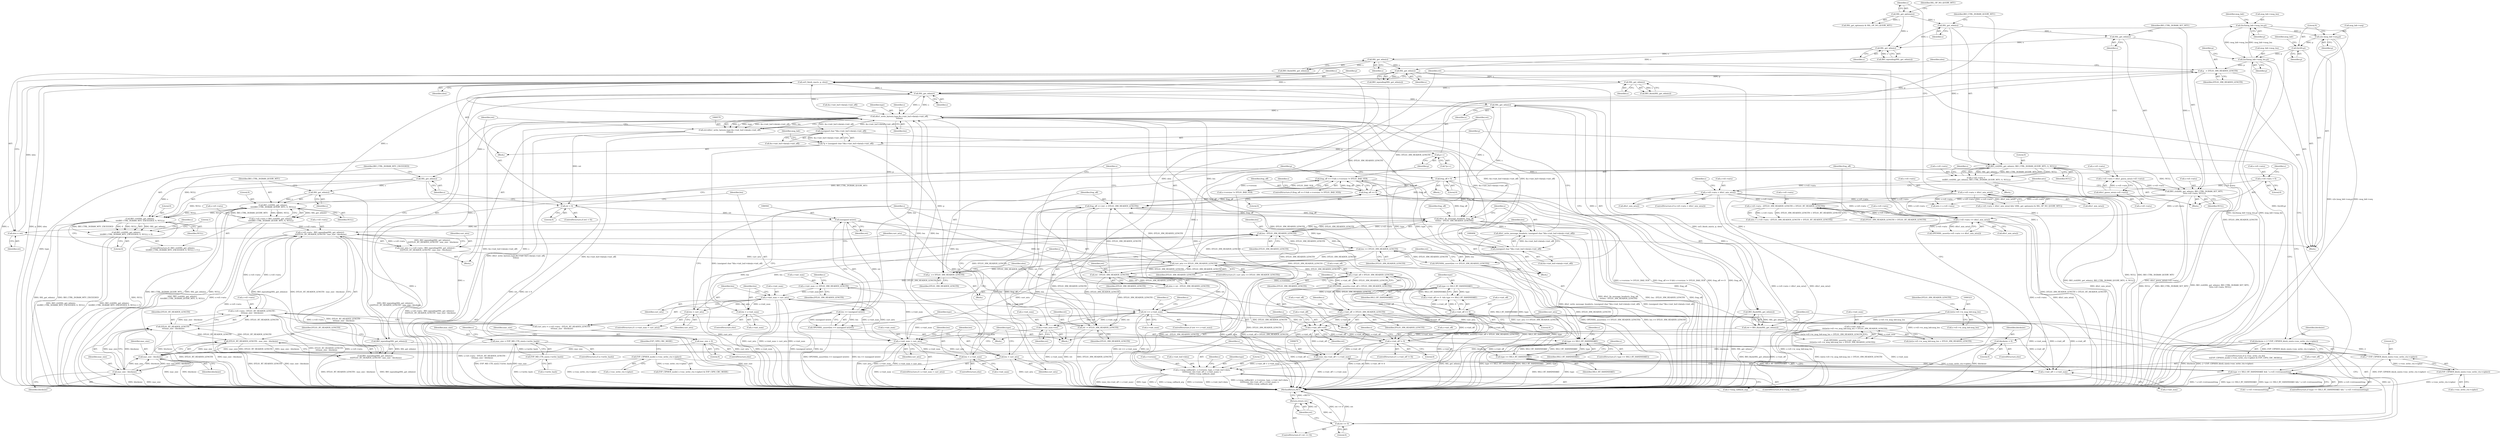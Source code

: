 digraph "0_openssl_34628967f1e65dc8f34e000f0f5518e21afbfc7b@pointer" {
"1000618" [label="(Call,l2n3(msg_hdr->msg_len,p))"];
"1000631" [label="(Call,l2n3(msg_hdr->msg_len,p))"];
"1000618" [label="(Call,l2n3(msg_hdr->msg_len,p))"];
"1000613" [label="(Call,p++)"];
"1000576" [label="(Call,*p = (unsigned char *)&s->init_buf->data[s->init_off])"];
"1000578" [label="(Call,(unsigned char *)&s->init_buf->data[s->init_off])"];
"1000511" [label="(Call,dtls1_write_bytes(s,type,&s->init_buf->data[s->init_off],\n\t\t\tlen))"];
"1000391" [label="(Call,SSL_get_wbio(s))"];
"1000279" [label="(Call,SSL_get_wbio(s))"];
"1000269" [label="(Call,SSL_get_wbio(s))"];
"1000260" [label="(Call,SSL_get_wbio(s))"];
"1000245" [label="(Call,SSL_get_wbio(s))"];
"1000181" [label="(Call,SSL_get_wbio(s))"];
"1000170" [label="(Call,SSL_get_options(s))"];
"1000215" [label="(Call,SSL_get_wbio(s))"];
"1000652" [label="(Call,ssl3_finish_mac(s, p, xlen))"];
"1000636" [label="(Call,p  -= DTLS1_HM_HEADER_LENGTH)"];
"1000399" [label="(Call,curr_mtu <= DTLS1_HM_HEADER_LENGTH)"];
"1000381" [label="(Call,curr_mtu = s->d1->mtu - BIO_wpending(SSL_get_wbio(s)) - \n\t\t\tDTLS1_RT_HEADER_LENGTH - mac_size - blocksize)"];
"1000383" [label="(Call,s->d1->mtu - BIO_wpending(SSL_get_wbio(s)) - \n\t\t\tDTLS1_RT_HEADER_LENGTH - mac_size - blocksize)"];
"1000539" [label="(Call,s->d1->mtu = BIO_ctrl(SSL_get_wbio(s),\n\t\t\t\t\tBIO_CTRL_DGRAM_QUERY_MTU, 0, NULL))"];
"1000545" [label="(Call,BIO_ctrl(SSL_get_wbio(s),\n\t\t\t\t\tBIO_CTRL_DGRAM_QUERY_MTU, 0, NULL))"];
"1000546" [label="(Call,SSL_get_wbio(s))"];
"1000533" [label="(Call,SSL_get_wbio(s))"];
"1000180" [label="(Call,BIO_ctrl(SSL_get_wbio(s), BIO_CTRL_DGRAM_QUERY_MTU, 0, NULL))"];
"1000532" [label="(Call,BIO_ctrl(SSL_get_wbio(s),\n\t\t\t\tBIO_CTRL_DGRAM_MTU_EXCEEDED, 0, NULL))"];
"1000214" [label="(Call,BIO_ctrl(SSL_get_wbio(s), BIO_CTRL_DGRAM_SET_MTU, \n\t\t\t\ts->d1->mtu, NULL))"];
"1000202" [label="(Call,s->d1->mtu = dtls1_guess_mtu(s->d1->mtu))"];
"1000208" [label="(Call,dtls1_guess_mtu(s->d1->mtu))"];
"1000195" [label="(Call,s->d1->mtu = 0)"];
"1000299" [label="(Call,s->d1->mtu >= dtls1_min_mtu())"];
"1000289" [label="(Call,s->d1->mtu - (DTLS1_HM_HEADER_LENGTH + DTLS1_RT_HEADER_LENGTH))"];
"1000187" [label="(Call,s->d1->mtu < dtls1_min_mtu())"];
"1000174" [label="(Call,s->d1->mtu = \n\t\t\tBIO_ctrl(SSL_get_wbio(s), BIO_CTRL_DGRAM_QUERY_MTU, 0, NULL))"];
"1000161" [label="(Call,s->d1->mtu < dtls1_min_mtu())"];
"1000416" [label="(Call,s->d1->mtu - DTLS1_RT_HEADER_LENGTH -\n\t\t\t\tmac_size - blocksize)"];
"1000422" [label="(Call,DTLS1_RT_HEADER_LENGTH -\n\t\t\t\tmac_size - blocksize)"];
"1000393" [label="(Call,DTLS1_RT_HEADER_LENGTH - mac_size - blocksize)"];
"1000395" [label="(Call,mac_size - blocksize)"];
"1000343" [label="(Call,mac_size = 0)"];
"1000424" [label="(Call,mac_size - blocksize)"];
"1000336" [label="(Call,mac_size = EVP_MD_CTX_size(s->write_hash))"];
"1000338" [label="(Call,EVP_MD_CTX_size(s->write_hash))"];
"1000359" [label="(Call,blocksize = 2 * EVP_CIPHER_block_size(s->enc_write_ctx->cipher))"];
"1000361" [label="(Call,2 * EVP_CIPHER_block_size(s->enc_write_ctx->cipher))"];
"1000363" [label="(Call,EVP_CIPHER_block_size(s->enc_write_ctx->cipher))"];
"1000352" [label="(Call,EVP_CIPHER_mode( s->enc_write_ctx->cipher))"];
"1000370" [label="(Call,blocksize = 0)"];
"1000389" [label="(Call,BIO_wpending(SSL_get_wbio(s)) - \n\t\t\tDTLS1_RT_HEADER_LENGTH - mac_size - blocksize)"];
"1000390" [label="(Call,BIO_wpending(SSL_get_wbio(s)))"];
"1000506" [label="(Call,len >= DTLS1_HM_HEADER_LENGTH)"];
"1000488" [label="(Call,len - DTLS1_HM_HEADER_LENGTH)"];
"1000476" [label="(Call,len = curr_mtu)"];
"1000471" [label="(Call,s->init_num > curr_mtu)"];
"1000465" [label="(Call,s->init_num += DTLS1_HM_HEADER_LENGTH)"];
"1000455" [label="(Call,s->init_off > DTLS1_HM_HEADER_LENGTH)"];
"1000448" [label="(Call,s->init_off != 0)"];
"1000308" [label="(Call,s->init_off == 0)"];
"1000460" [label="(Call,s->init_off -= DTLS1_HM_HEADER_LENGTH)"];
"1000703" [label="(Call,s->init_off+=ret)"];
"1000657" [label="(Call,ret == s->init_num)"];
"1000649" [label="(Call,ret - DTLS1_HM_HEADER_LENGTH)"];
"1000560" [label="(Call,(unsigned int)ret)"];
"1000526" [label="(Call,ret < 0)"];
"1000509" [label="(Call,ret=dtls1_write_bytes(s,type,&s->init_buf->data[s->init_off],\n\t\t\tlen))"];
"1000428" [label="(Call,s->init_num > curr_mtu)"];
"1000708" [label="(Call,s->init_num-=ret)"];
"1000317" [label="(Call,s->init_num == \n\t\t\t(int)s->d1->w_msg_hdr.msg_len + DTLS1_HM_HEADER_LENGTH)"];
"1000322" [label="(Call,(int)s->d1->w_msg_hdr.msg_len)"];
"1000414" [label="(Call,curr_mtu = s->d1->mtu - DTLS1_RT_HEADER_LENGTH -\n\t\t\t\tmac_size - blocksize)"];
"1000480" [label="(Call,len = s->init_num)"];
"1000433" [label="(Call,len = curr_mtu)"];
"1000437" [label="(Call,len = s->init_num)"];
"1000644" [label="(Call,p  += DTLS1_HM_HEADER_LENGTH)"];
"1000639" [label="(Call,xlen = ret)"];
"1000647" [label="(Call,xlen = ret - DTLS1_HM_HEADER_LENGTH)"];
"1000406" [label="(Call,SSL_get_wbio(s))"];
"1000491" [label="(Call,dtls1_write_message_header(s, (unsigned char *)&s->init_buf->data[s->init_off]))"];
"1000485" [label="(Call,dtls1_fix_message_header(s, frag_off, \n\t\t\t\tlen - DTLS1_HM_HEADER_LENGTH))"];
"1000713" [label="(Call,frag_off += (ret -= DTLS1_HM_HEADER_LENGTH))"];
"1000602" [label="(Call,frag_off == 0)"];
"1000373" [label="(Call,frag_off = 0)"];
"1000715" [label="(Call,ret -= DTLS1_HM_HEADER_LENGTH)"];
"1000493" [label="(Call,(unsigned char *)&s->init_buf->data[s->init_off])"];
"1000443" [label="(Call,type == SSL3_RT_HANDSHAKE)"];
"1000565" [label="(Call,type == SSL3_RT_HANDSHAKE)"];
"1000313" [label="(Call,type == SSL3_RT_HANDSHAKE)"];
"1000628" [label="(Call,l2n3(0,p))"];
"1000623" [label="(Call,s2n (msg_hdr->seq,p))"];
"1000564" [label="(Call,type == SSL3_RT_HANDSHAKE && ! s->d1->retransmitting)"];
"1000667" [label="(Call,s->msg_callback(1, s->version, type, s->init_buf->data, \n\t\t\t\t\t\t(size_t)(s->init_off + s->init_num), s, \n\t\t\t\t\t\ts->msg_callback_arg))"];
"1000558" [label="(Call,len == (unsigned int)ret)"];
"1000557" [label="(Call,OPENSSL_assert(len == (unsigned int)ret))"];
"1000678" [label="(Call,(size_t)(s->init_off + s->init_num))"];
"1000680" [label="(Call,s->init_off + s->init_num)"];
"1000454" [label="(Call,OPENSSL_assert(s->init_off > DTLS1_HM_HEADER_LENGTH))"];
"1000601" [label="(Call,frag_off == 0 && s->version != DTLS1_BAD_VER)"];
"1000531" [label="(Call,BIO_ctrl(SSL_get_wbio(s),\n\t\t\t\tBIO_CTRL_DGRAM_MTU_EXCEEDED, 0, NULL) > 0)"];
"1000505" [label="(Call,OPENSSL_assert(len >= DTLS1_HM_HEADER_LENGTH))"];
"1000405" [label="(Call,BIO_flush(SSL_get_wbio(s)))"];
"1000403" [label="(Call,ret = BIO_flush(SSL_get_wbio(s)))"];
"1000409" [label="(Call,ret <= 0)"];
"1000412" [label="(Return,return ret;)"];
"1000533" [label="(Call,SSL_get_wbio(s))"];
"1000183" [label="(Identifier,BIO_CTRL_DGRAM_QUERY_MTU)"];
"1000172" [label="(Identifier,SSL_OP_NO_QUERY_MTU)"];
"1000174" [label="(Call,s->d1->mtu = \n\t\t\tBIO_ctrl(SSL_get_wbio(s), BIO_CTRL_DGRAM_QUERY_MTU, 0, NULL))"];
"1000414" [label="(Call,curr_mtu = s->d1->mtu - DTLS1_RT_HEADER_LENGTH -\n\t\t\t\tmac_size - blocksize)"];
"1000317" [label="(Call,s->init_num == \n\t\t\t(int)s->d1->w_msg_hdr.msg_len + DTLS1_HM_HEADER_LENGTH)"];
"1000629" [label="(Literal,0)"];
"1000187" [label="(Call,s->d1->mtu < dtls1_min_mtu())"];
"1000693" [label="(Identifier,s)"];
"1000645" [label="(Identifier,p)"];
"1000309" [label="(Call,s->init_off)"];
"1000339" [label="(Call,s->write_hash)"];
"1000194" [label="(Block,)"];
"1000175" [label="(Call,s->d1->mtu)"];
"1000546" [label="(Call,SSL_get_wbio(s))"];
"1000369" [label="(ControlStructure,else)"];
"1000568" [label="(Call,! s->d1->retransmitting)"];
"1000681" [label="(Call,s->init_off)"];
"1000649" [label="(Call,ret - DTLS1_HM_HEADER_LENGTH)"];
"1000705" [label="(Identifier,s)"];
"1000322" [label="(Call,(int)s->d1->w_msg_hdr.msg_len)"];
"1000246" [label="(Identifier,s)"];
"1000307" [label="(Call,s->init_off == 0  && type == SSL3_RT_HANDSHAKE)"];
"1000539" [label="(Call,s->d1->mtu = BIO_ctrl(SSL_get_wbio(s),\n\t\t\t\t\tBIO_CTRL_DGRAM_QUERY_MTU, 0, NULL))"];
"1000290" [label="(Call,s->d1->mtu)"];
"1000269" [label="(Call,SSL_get_wbio(s))"];
"1000346" [label="(ControlStructure,if (s->enc_write_ctx && \n\t\t(EVP_CIPHER_mode( s->enc_write_ctx->cipher) & EVP_CIPH_CBC_MODE)))"];
"1000560" [label="(Call,(unsigned int)ret)"];
"1000641" [label="(Identifier,ret)"];
"1000361" [label="(Call,2 * EVP_CIPHER_block_size(s->enc_write_ctx->cipher))"];
"1000381" [label="(Call,curr_mtu = s->d1->mtu - BIO_wpending(SSL_get_wbio(s)) - \n\t\t\tDTLS1_RT_HEADER_LENGTH - mac_size - blocksize)"];
"1000506" [label="(Call,len >= DTLS1_HM_HEADER_LENGTH)"];
"1000404" [label="(Identifier,ret)"];
"1000495" [label="(Call,&s->init_buf->data[s->init_off])"];
"1000448" [label="(Call,s->init_off != 0)"];
"1000433" [label="(Call,len = curr_mtu)"];
"1000488" [label="(Call,len - DTLS1_HM_HEADER_LENGTH)"];
"1000406" [label="(Call,SSL_get_wbio(s))"];
"1000563" [label="(ControlStructure,if (type == SSL3_RT_HANDSHAKE && ! s->d1->retransmitting))"];
"1000436" [label="(ControlStructure,else)"];
"1000603" [label="(Identifier,frag_off)"];
"1000216" [label="(Identifier,s)"];
"1000549" [label="(Literal,0)"];
"1000353" [label="(Call,s->enc_write_ctx->cipher)"];
"1000709" [label="(Call,s->init_num)"];
"1000415" [label="(Identifier,curr_mtu)"];
"1000287" [label="(Call,mtu = s->d1->mtu - (DTLS1_HM_HEADER_LENGTH + DTLS1_RT_HEADER_LENGTH))"];
"1000259" [label="(Call,BIO_flush(SSL_get_wbio(s)))"];
"1000651" [label="(Identifier,DTLS1_HM_HEADER_LENGTH)"];
"1000413" [label="(Identifier,ret)"];
"1000208" [label="(Call,dtls1_guess_mtu(s->d1->mtu))"];
"1000202" [label="(Call,s->d1->mtu = dtls1_guess_mtu(s->d1->mtu))"];
"1000489" [label="(Identifier,len)"];
"1000556" [label="(Block,)"];
"1000530" [label="(ControlStructure,if ( BIO_ctrl(SSL_get_wbio(s),\n\t\t\t\tBIO_CTRL_DGRAM_MTU_EXCEEDED, 0, NULL) > 0 ))"];
"1000652" [label="(Call,ssl3_finish_mac(s, p, xlen))"];
"1000444" [label="(Identifier,type)"];
"1000371" [label="(Identifier,blocksize)"];
"1000462" [label="(Identifier,s)"];
"1000443" [label="(Call,type == SSL3_RT_HANDSHAKE)"];
"1000224" [label="(Call,mtu = s->d1->mtu)"];
"1000161" [label="(Call,s->d1->mtu < dtls1_min_mtu())"];
"1000186" [label="(ControlStructure,if (s->d1->mtu < dtls1_min_mtu()))"];
"1000217" [label="(Identifier,BIO_CTRL_DGRAM_SET_MTU)"];
"1000352" [label="(Call,EVP_CIPHER_mode( s->enc_write_ctx->cipher))"];
"1000511" [label="(Call,dtls1_write_bytes(s,type,&s->init_buf->data[s->init_off],\n\t\t\tlen))"];
"1000714" [label="(Identifier,frag_off)"];
"1000359" [label="(Call,blocksize = 2 * EVP_CIPHER_block_size(s->enc_write_ctx->cipher))"];
"1000343" [label="(Call,mac_size = 0)"];
"1000653" [label="(Identifier,s)"];
"1000576" [label="(Call,*p = (unsigned char *)&s->init_buf->data[s->init_off])"];
"1000196" [label="(Call,s->d1->mtu)"];
"1000655" [label="(Identifier,xlen)"];
"1000625" [label="(Identifier,msg_hdr)"];
"1000391" [label="(Call,SSL_get_wbio(s))"];
"1000467" [label="(Identifier,s)"];
"1000566" [label="(Identifier,type)"];
"1000336" [label="(Call,mac_size = EVP_MD_CTX_size(s->write_hash))"];
"1000430" [label="(Identifier,s)"];
"1000360" [label="(Identifier,blocksize)"];
"1000707" [label="(Identifier,ret)"];
"1000434" [label="(Identifier,len)"];
"1000602" [label="(Call,frag_off == 0)"];
"1000442" [label="(ControlStructure,if ( type == SSL3_RT_HANDSHAKE))"];
"1000313" [label="(Call,type == SSL3_RT_HANDSHAKE)"];
"1000392" [label="(Identifier,s)"];
"1000295" [label="(Call,DTLS1_HM_HEADER_LENGTH + DTLS1_RT_HEADER_LENGTH)"];
"1000424" [label="(Call,mac_size - blocksize)"];
"1000397" [label="(Identifier,blocksize)"];
"1000465" [label="(Call,s->init_num += DTLS1_HM_HEADER_LENGTH)"];
"1000456" [label="(Call,s->init_off)"];
"1000464" [label="(Identifier,DTLS1_HM_HEADER_LENGTH)"];
"1000710" [label="(Identifier,s)"];
"1000408" [label="(ControlStructure,if ( ret <= 0))"];
"1000280" [label="(Identifier,s)"];
"1000636" [label="(Call,p  -= DTLS1_HM_HEADER_LENGTH)"];
"1000416" [label="(Call,s->d1->mtu - DTLS1_RT_HEADER_LENGTH -\n\t\t\t\tmac_size - blocksize)"];
"1000512" [label="(Identifier,s)"];
"1000632" [label="(Call,msg_hdr->msg_len)"];
"1000400" [label="(Identifier,curr_mtu)"];
"1000384" [label="(Call,s->d1->mtu)"];
"1000190" [label="(Identifier,s)"];
"1000526" [label="(Call,ret < 0)"];
"1000571" [label="(Identifier,s)"];
"1000562" [label="(Identifier,ret)"];
"1000410" [label="(Identifier,ret)"];
"1000508" [label="(Identifier,DTLS1_HM_HEADER_LENGTH)"];
"1000477" [label="(Identifier,len)"];
"1000628" [label="(Call,l2n3(0,p))"];
"1000427" [label="(ControlStructure,if ( s->init_num > curr_mtu))"];
"1000614" [label="(Identifier,p)"];
"1000657" [label="(Call,ret == s->init_num)"];
"1000491" [label="(Call,dtls1_write_message_header(s, (unsigned char *)&s->init_buf->data[s->init_off]))"];
"1000472" [label="(Call,s->init_num)"];
"1000279" [label="(Call,SSL_get_wbio(s))"];
"1000678" [label="(Call,(size_t)(s->init_off + s->init_num))"];
"1000478" [label="(Identifier,curr_mtu)"];
"1000278" [label="(Call,BIO_flush(SSL_get_wbio(s)))"];
"1000171" [label="(Identifier,s)"];
"1000493" [label="(Call,(unsigned char *)&s->init_buf->data[s->init_off])"];
"1000380" [label="(Block,)"];
"1000536" [label="(Literal,0)"];
"1000162" [label="(Call,s->d1->mtu)"];
"1000363" [label="(Call,EVP_CIPHER_block_size(s->enc_write_ctx->cipher))"];
"1000485" [label="(Call,dtls1_fix_message_header(s, frag_off, \n\t\t\t\tlen - DTLS1_HM_HEADER_LENGTH))"];
"1000557" [label="(Call,OPENSSL_assert(len == (unsigned int)ret))"];
"1000446" [label="(Block,)"];
"1000547" [label="(Identifier,s)"];
"1000650" [label="(Identifier,ret)"];
"1000223" [label="(Identifier,NULL)"];
"1000375" [label="(Literal,0)"];
"1000646" [label="(Identifier,DTLS1_HM_HEADER_LENGTH)"];
"1000624" [label="(Call,msg_hdr->seq)"];
"1000390" [label="(Call,BIO_wpending(SSL_get_wbio(s)))"];
"1000396" [label="(Identifier,mac_size)"];
"1000351" [label="(Call,EVP_CIPHER_mode( s->enc_write_ctx->cipher) & EVP_CIPH_CBC_MODE)"];
"1000665" [label="(Identifier,s)"];
"1000393" [label="(Call,DTLS1_RT_HEADER_LENGTH - mac_size - blocksize)"];
"1000469" [label="(Identifier,DTLS1_HM_HEADER_LENGTH)"];
"1000455" [label="(Call,s->init_off > DTLS1_HM_HEADER_LENGTH)"];
"1000612" [label="(Call,*p++)"];
"1000460" [label="(Call,s->init_off -= DTLS1_HM_HEADER_LENGTH)"];
"1000613" [label="(Call,p++)"];
"1000545" [label="(Call,BIO_ctrl(SSL_get_wbio(s),\n\t\t\t\t\tBIO_CTRL_DGRAM_QUERY_MTU, 0, NULL))"];
"1000475" [label="(Identifier,curr_mtu)"];
"1000622" [label="(Identifier,p)"];
"1000470" [label="(ControlStructure,if ( s->init_num > curr_mtu))"];
"1000716" [label="(Identifier,ret)"];
"1000654" [label="(Identifier,p)"];
"1000344" [label="(Identifier,mac_size)"];
"1000487" [label="(Identifier,frag_off)"];
"1000374" [label="(Identifier,frag_off)"];
"1000457" [label="(Identifier,s)"];
"1000402" [label="(Block,)"];
"1000479" [label="(ControlStructure,else)"];
"1000559" [label="(Identifier,len)"];
"1000215" [label="(Call,SSL_get_wbio(s))"];
"1000623" [label="(Call,s2n (msg_hdr->seq,p))"];
"1000480" [label="(Call,len = s->init_num)"];
"1000445" [label="(Identifier,SSL3_RT_HANDSHAKE)"];
"1000672" [label="(Identifier,type)"];
"1000577" [label="(Identifier,p)"];
"1000315" [label="(Identifier,SSL3_RT_HANDSHAKE)"];
"1000218" [label="(Call,s->d1->mtu)"];
"1000394" [label="(Identifier,DTLS1_RT_HEADER_LENGTH)"];
"1000169" [label="(Call,SSL_get_options(s) & SSL_OP_NO_QUERY_MTU)"];
"1000185" [label="(Identifier,NULL)"];
"1000600" [label="(ControlStructure,if (frag_off == 0 && s->version != DTLS1_BAD_VER))"];
"1000466" [label="(Call,s->init_num)"];
"1000338" [label="(Call,EVP_MD_CTX_size(s->write_hash))"];
"1000658" [label="(Identifier,ret)"];
"1000708" [label="(Call,s->init_num-=ret)"];
"1000548" [label="(Identifier,BIO_CTRL_DGRAM_QUERY_MTU)"];
"1000435" [label="(Identifier,curr_mtu)"];
"1000604" [label="(Literal,0)"];
"1000630" [label="(Identifier,p)"];
"1000638" [label="(Identifier,DTLS1_HM_HEADER_LENGTH)"];
"1000610" [label="(Block,)"];
"1000289" [label="(Call,s->d1->mtu - (DTLS1_HM_HEADER_LENGTH + DTLS1_RT_HEADER_LENGTH))"];
"1000373" [label="(Call,frag_off = 0)"];
"1000425" [label="(Identifier,mac_size)"];
"1000426" [label="(Identifier,blocksize)"];
"1000668" [label="(Literal,1)"];
"1000205" [label="(Identifier,s)"];
"1000637" [label="(Identifier,p)"];
"1000193" [label="(Call,dtls1_min_mtu())"];
"1000639" [label="(Call,xlen = ret)"];
"1000574" [label="(Block,)"];
"1000640" [label="(Identifier,xlen)"];
"1000332" [label="(ControlStructure,if (s->write_hash))"];
"1000540" [label="(Call,s->d1->mtu)"];
"1000532" [label="(Call,BIO_ctrl(SSL_get_wbio(s),\n\t\t\t\tBIO_CTRL_DGRAM_MTU_EXCEEDED, 0, NULL))"];
"1000537" [label="(Identifier,NULL)"];
"1000452" [label="(Literal,0)"];
"1000449" [label="(Call,s->init_off)"];
"1000312" [label="(Literal,0)"];
"1000182" [label="(Identifier,s)"];
"1000507" [label="(Identifier,len)"];
"1000318" [label="(Call,s->init_num)"];
"1000669" [label="(Call,s->version)"];
"1000564" [label="(Call,type == SSL3_RT_HANDSHAKE && ! s->d1->retransmitting)"];
"1000619" [label="(Call,msg_hdr->msg_len)"];
"1000514" [label="(Call,&s->init_buf->data[s->init_off])"];
"1000195" [label="(Call,s->d1->mtu = 0)"];
"1000505" [label="(Call,OPENSSL_assert(len >= DTLS1_HM_HEADER_LENGTH))"];
"1000429" [label="(Call,s->init_num)"];
"1000720" [label="(MethodReturn,RET)"];
"1000378" [label="(Identifier,s)"];
"1000712" [label="(Identifier,ret)"];
"1000428" [label="(Call,s->init_num > curr_mtu)"];
"1000476" [label="(Call,len = curr_mtu)"];
"1000316" [label="(Call,OPENSSL_assert(s->init_num == \n\t\t\t(int)s->d1->w_msg_hdr.msg_len + DTLS1_HM_HEADER_LENGTH))"];
"1000482" [label="(Call,s->init_num)"];
"1000684" [label="(Call,s->init_num)"];
"1000405" [label="(Call,BIO_flush(SSL_get_wbio(s)))"];
"1000201" [label="(Literal,0)"];
"1000648" [label="(Identifier,xlen)"];
"1000580" [label="(Call,&s->init_buf->data[s->init_off])"];
"1000704" [label="(Call,s->init_off)"];
"1000659" [label="(Call,s->init_num)"];
"1000633" [label="(Identifier,msg_hdr)"];
"1000245" [label="(Call,SSL_get_wbio(s))"];
"1000403" [label="(Call,ret = BIO_flush(SSL_get_wbio(s)))"];
"1000607" [label="(Identifier,s)"];
"1000673" [label="(Call,s->init_buf->data)"];
"1000631" [label="(Call,l2n3(msg_hdr->msg_len,p))"];
"1000538" [label="(Literal,0)"];
"1000308" [label="(Call,s->init_off == 0)"];
"1000170" [label="(Call,SSL_get_options(s))"];
"1000299" [label="(Call,s->d1->mtu >= dtls1_min_mtu())"];
"1000667" [label="(Call,s->msg_callback(1, s->version, type, s->init_buf->data, \n\t\t\t\t\t\t(size_t)(s->init_off + s->init_num), s, \n\t\t\t\t\t\ts->msg_callback_arg))"];
"1000601" [label="(Call,frag_off == 0 && s->version != DTLS1_BAD_VER)"];
"1000331" [label="(Identifier,DTLS1_HM_HEADER_LENGTH)"];
"1000450" [label="(Identifier,s)"];
"1000644" [label="(Call,p  += DTLS1_HM_HEADER_LENGTH)"];
"1000627" [label="(Identifier,p)"];
"1000535" [label="(Identifier,BIO_CTRL_DGRAM_MTU_EXCEEDED)"];
"1000439" [label="(Call,s->init_num)"];
"1000270" [label="(Identifier,s)"];
"1000717" [label="(Identifier,DTLS1_HM_HEADER_LENGTH)"];
"1000688" [label="(Call,s->msg_callback_arg)"];
"1000481" [label="(Identifier,len)"];
"1000225" [label="(Identifier,mtu)"];
"1000112" [label="(Block,)"];
"1000492" [label="(Identifier,s)"];
"1000349" [label="(Identifier,s)"];
"1000592" [label="(Identifier,msg_hdr)"];
"1000298" [label="(Call,OPENSSL_assert(s->d1->mtu >= dtls1_min_mtu()))"];
"1000198" [label="(Identifier,s)"];
"1000209" [label="(Call,s->d1->mtu)"];
"1000525" [label="(ControlStructure,if (ret < 0))"];
"1000382" [label="(Identifier,curr_mtu)"];
"1000558" [label="(Call,len == (unsigned int)ret)"];
"1000605" [label="(Call,s->version != DTLS1_BAD_VER)"];
"1000713" [label="(Call,frag_off += (ret -= DTLS1_HM_HEADER_LENGTH))"];
"1000401" [label="(Identifier,DTLS1_HM_HEADER_LENGTH)"];
"1000554" [label="(Literal,1)"];
"1000324" [label="(Call,s->d1->w_msg_hdr.msg_len)"];
"1000422" [label="(Call,DTLS1_RT_HEADER_LENGTH -\n\t\t\t\tmac_size - blocksize)"];
"1000527" [label="(Identifier,ret)"];
"1000398" [label="(ControlStructure,if ( curr_mtu <= DTLS1_HM_HEADER_LENGTH))"];
"1000412" [label="(Return,return ret;)"];
"1000364" [label="(Call,s->enc_write_ctx->cipher)"];
"1000565" [label="(Call,type == SSL3_RT_HANDSHAKE)"];
"1000417" [label="(Call,s->d1->mtu)"];
"1000372" [label="(Literal,0)"];
"1000578" [label="(Call,(unsigned char *)&s->init_buf->data[s->init_off])"];
"1000437" [label="(Call,len = s->init_num)"];
"1000531" [label="(Call,BIO_ctrl(SSL_get_wbio(s),\n\t\t\t\tBIO_CTRL_DGRAM_MTU_EXCEEDED, 0, NULL) > 0)"];
"1000471" [label="(Call,s->init_num > curr_mtu)"];
"1000407" [label="(Identifier,s)"];
"1000663" [label="(ControlStructure,if (s->msg_callback))"];
"1000447" [label="(ControlStructure,if ( s->init_off != 0))"];
"1000383" [label="(Call,s->d1->mtu - BIO_wpending(SSL_get_wbio(s)) - \n\t\t\tDTLS1_RT_HEADER_LENGTH - mac_size - blocksize)"];
"1000370" [label="(Call,blocksize = 0)"];
"1000411" [label="(Literal,0)"];
"1000181" [label="(Call,SSL_get_wbio(s))"];
"1000680" [label="(Call,s->init_off + s->init_num)"];
"1000214" [label="(Call,BIO_ctrl(SSL_get_wbio(s), BIO_CTRL_DGRAM_SET_MTU, \n\t\t\t\ts->d1->mtu, NULL))"];
"1000261" [label="(Identifier,s)"];
"1000656" [label="(ControlStructure,if (ret == s->init_num))"];
"1000188" [label="(Call,s->d1->mtu)"];
"1000509" [label="(Call,ret=dtls1_write_bytes(s,type,&s->init_buf->data[s->init_off],\n\t\t\tlen))"];
"1000454" [label="(Call,OPENSSL_assert(s->init_off > DTLS1_HM_HEADER_LENGTH))"];
"1000314" [label="(Identifier,type)"];
"1000715" [label="(Call,ret -= DTLS1_HM_HEADER_LENGTH)"];
"1000513" [label="(Identifier,type)"];
"1000438" [label="(Identifier,len)"];
"1000567" [label="(Identifier,SSL3_RT_HANDSHAKE)"];
"1000542" [label="(Identifier,s)"];
"1000687" [label="(Identifier,s)"];
"1000635" [label="(Identifier,p)"];
"1000703" [label="(Call,s->init_off+=ret)"];
"1000432" [label="(Identifier,curr_mtu)"];
"1000459" [label="(Identifier,DTLS1_HM_HEADER_LENGTH)"];
"1000550" [label="(Identifier,NULL)"];
"1000362" [label="(Literal,2)"];
"1000399" [label="(Call,curr_mtu <= DTLS1_HM_HEADER_LENGTH)"];
"1000486" [label="(Identifier,s)"];
"1000337" [label="(Identifier,mac_size)"];
"1000453" [label="(Block,)"];
"1000647" [label="(Call,xlen = ret - DTLS1_HM_HEADER_LENGTH)"];
"1000244" [label="(Call,BIO_wpending(SSL_get_wbio(s)))"];
"1000524" [label="(Identifier,len)"];
"1000268" [label="(Call,BIO_wpending(SSL_get_wbio(s)))"];
"1000173" [label="(Block,)"];
"1000490" [label="(Identifier,DTLS1_HM_HEADER_LENGTH)"];
"1000358" [label="(Identifier,EVP_CIPH_CBC_MODE)"];
"1000643" [label="(Block,)"];
"1000409" [label="(Call,ret <= 0)"];
"1000260" [label="(Call,SSL_get_wbio(s))"];
"1000305" [label="(Call,dtls1_min_mtu())"];
"1000300" [label="(Call,s->d1->mtu)"];
"1000180" [label="(Call,BIO_ctrl(SSL_get_wbio(s), BIO_CTRL_DGRAM_QUERY_MTU, 0, NULL))"];
"1000345" [label="(Literal,0)"];
"1000534" [label="(Identifier,s)"];
"1000423" [label="(Identifier,DTLS1_RT_HEADER_LENGTH)"];
"1000321" [label="(Call,(int)s->d1->w_msg_hdr.msg_len + DTLS1_HM_HEADER_LENGTH)"];
"1000618" [label="(Call,l2n3(msg_hdr->msg_len,p))"];
"1000389" [label="(Call,BIO_wpending(SSL_get_wbio(s)) - \n\t\t\tDTLS1_RT_HEADER_LENGTH - mac_size - blocksize)"];
"1000473" [label="(Identifier,s)"];
"1000510" [label="(Identifier,ret)"];
"1000461" [label="(Call,s->init_off)"];
"1000203" [label="(Call,s->d1->mtu)"];
"1000528" [label="(Literal,0)"];
"1000160" [label="(Call,s->d1->mtu < dtls1_min_mtu() && !(SSL_get_options(s) & SSL_OP_NO_QUERY_MTU))"];
"1000342" [label="(ControlStructure,else)"];
"1000167" [label="(Call,dtls1_min_mtu())"];
"1000395" [label="(Call,mac_size - blocksize)"];
"1000184" [label="(Literal,0)"];
"1000618" -> "1000610"  [label="AST: "];
"1000618" -> "1000622"  [label="CFG: "];
"1000619" -> "1000618"  [label="AST: "];
"1000622" -> "1000618"  [label="AST: "];
"1000625" -> "1000618"  [label="CFG: "];
"1000631" -> "1000618"  [label="DDG: msg_hdr->msg_len"];
"1000613" -> "1000618"  [label="DDG: p"];
"1000618" -> "1000623"  [label="DDG: p"];
"1000618" -> "1000631"  [label="DDG: msg_hdr->msg_len"];
"1000631" -> "1000610"  [label="AST: "];
"1000631" -> "1000635"  [label="CFG: "];
"1000632" -> "1000631"  [label="AST: "];
"1000635" -> "1000631"  [label="AST: "];
"1000637" -> "1000631"  [label="CFG: "];
"1000631" -> "1000720"  [label="DDG: msg_hdr->msg_len"];
"1000631" -> "1000720"  [label="DDG: l2n3(msg_hdr->msg_len,p)"];
"1000628" -> "1000631"  [label="DDG: p"];
"1000631" -> "1000636"  [label="DDG: p"];
"1000613" -> "1000612"  [label="AST: "];
"1000613" -> "1000614"  [label="CFG: "];
"1000614" -> "1000613"  [label="AST: "];
"1000612" -> "1000613"  [label="CFG: "];
"1000576" -> "1000613"  [label="DDG: p"];
"1000576" -> "1000574"  [label="AST: "];
"1000576" -> "1000578"  [label="CFG: "];
"1000577" -> "1000576"  [label="AST: "];
"1000578" -> "1000576"  [label="AST: "];
"1000592" -> "1000576"  [label="CFG: "];
"1000576" -> "1000720"  [label="DDG: (unsigned char *)&s->init_buf->data[s->init_off]"];
"1000578" -> "1000576"  [label="DDG: &s->init_buf->data[s->init_off]"];
"1000576" -> "1000644"  [label="DDG: p"];
"1000578" -> "1000580"  [label="CFG: "];
"1000579" -> "1000578"  [label="AST: "];
"1000580" -> "1000578"  [label="AST: "];
"1000578" -> "1000720"  [label="DDG: &s->init_buf->data[s->init_off]"];
"1000578" -> "1000493"  [label="DDG: &s->init_buf->data[s->init_off]"];
"1000578" -> "1000511"  [label="DDG: &s->init_buf->data[s->init_off]"];
"1000511" -> "1000578"  [label="DDG: &s->init_buf->data[s->init_off]"];
"1000511" -> "1000509"  [label="AST: "];
"1000511" -> "1000524"  [label="CFG: "];
"1000512" -> "1000511"  [label="AST: "];
"1000513" -> "1000511"  [label="AST: "];
"1000514" -> "1000511"  [label="AST: "];
"1000524" -> "1000511"  [label="AST: "];
"1000509" -> "1000511"  [label="CFG: "];
"1000511" -> "1000720"  [label="DDG: len"];
"1000511" -> "1000720"  [label="DDG: type"];
"1000511" -> "1000720"  [label="DDG: &s->init_buf->data[s->init_off]"];
"1000511" -> "1000720"  [label="DDG: s"];
"1000511" -> "1000391"  [label="DDG: s"];
"1000511" -> "1000443"  [label="DDG: type"];
"1000511" -> "1000493"  [label="DDG: &s->init_buf->data[s->init_off]"];
"1000511" -> "1000509"  [label="DDG: s"];
"1000511" -> "1000509"  [label="DDG: type"];
"1000511" -> "1000509"  [label="DDG: &s->init_buf->data[s->init_off]"];
"1000511" -> "1000509"  [label="DDG: len"];
"1000391" -> "1000511"  [label="DDG: s"];
"1000406" -> "1000511"  [label="DDG: s"];
"1000491" -> "1000511"  [label="DDG: s"];
"1000443" -> "1000511"  [label="DDG: type"];
"1000493" -> "1000511"  [label="DDG: &s->init_buf->data[s->init_off]"];
"1000506" -> "1000511"  [label="DDG: len"];
"1000433" -> "1000511"  [label="DDG: len"];
"1000437" -> "1000511"  [label="DDG: len"];
"1000511" -> "1000533"  [label="DDG: s"];
"1000511" -> "1000558"  [label="DDG: len"];
"1000511" -> "1000565"  [label="DDG: type"];
"1000511" -> "1000652"  [label="DDG: s"];
"1000511" -> "1000667"  [label="DDG: s"];
"1000391" -> "1000390"  [label="AST: "];
"1000391" -> "1000392"  [label="CFG: "];
"1000392" -> "1000391"  [label="AST: "];
"1000390" -> "1000391"  [label="CFG: "];
"1000391" -> "1000390"  [label="DDG: s"];
"1000279" -> "1000391"  [label="DDG: s"];
"1000652" -> "1000391"  [label="DDG: s"];
"1000546" -> "1000391"  [label="DDG: s"];
"1000269" -> "1000391"  [label="DDG: s"];
"1000391" -> "1000406"  [label="DDG: s"];
"1000391" -> "1000485"  [label="DDG: s"];
"1000279" -> "1000278"  [label="AST: "];
"1000279" -> "1000280"  [label="CFG: "];
"1000280" -> "1000279"  [label="AST: "];
"1000278" -> "1000279"  [label="CFG: "];
"1000279" -> "1000720"  [label="DDG: s"];
"1000279" -> "1000278"  [label="DDG: s"];
"1000269" -> "1000279"  [label="DDG: s"];
"1000269" -> "1000268"  [label="AST: "];
"1000269" -> "1000270"  [label="CFG: "];
"1000270" -> "1000269"  [label="AST: "];
"1000268" -> "1000269"  [label="CFG: "];
"1000269" -> "1000720"  [label="DDG: s"];
"1000269" -> "1000268"  [label="DDG: s"];
"1000260" -> "1000269"  [label="DDG: s"];
"1000245" -> "1000269"  [label="DDG: s"];
"1000260" -> "1000259"  [label="AST: "];
"1000260" -> "1000261"  [label="CFG: "];
"1000261" -> "1000260"  [label="AST: "];
"1000259" -> "1000260"  [label="CFG: "];
"1000260" -> "1000720"  [label="DDG: s"];
"1000260" -> "1000259"  [label="DDG: s"];
"1000245" -> "1000260"  [label="DDG: s"];
"1000245" -> "1000244"  [label="AST: "];
"1000245" -> "1000246"  [label="CFG: "];
"1000246" -> "1000245"  [label="AST: "];
"1000244" -> "1000245"  [label="CFG: "];
"1000245" -> "1000244"  [label="DDG: s"];
"1000181" -> "1000245"  [label="DDG: s"];
"1000215" -> "1000245"  [label="DDG: s"];
"1000170" -> "1000245"  [label="DDG: s"];
"1000181" -> "1000180"  [label="AST: "];
"1000181" -> "1000182"  [label="CFG: "];
"1000182" -> "1000181"  [label="AST: "];
"1000183" -> "1000181"  [label="CFG: "];
"1000181" -> "1000180"  [label="DDG: s"];
"1000170" -> "1000181"  [label="DDG: s"];
"1000181" -> "1000215"  [label="DDG: s"];
"1000170" -> "1000169"  [label="AST: "];
"1000170" -> "1000171"  [label="CFG: "];
"1000171" -> "1000170"  [label="AST: "];
"1000172" -> "1000170"  [label="CFG: "];
"1000170" -> "1000169"  [label="DDG: s"];
"1000215" -> "1000214"  [label="AST: "];
"1000215" -> "1000216"  [label="CFG: "];
"1000216" -> "1000215"  [label="AST: "];
"1000217" -> "1000215"  [label="CFG: "];
"1000215" -> "1000214"  [label="DDG: s"];
"1000652" -> "1000574"  [label="AST: "];
"1000652" -> "1000655"  [label="CFG: "];
"1000653" -> "1000652"  [label="AST: "];
"1000654" -> "1000652"  [label="AST: "];
"1000655" -> "1000652"  [label="AST: "];
"1000658" -> "1000652"  [label="CFG: "];
"1000652" -> "1000720"  [label="DDG: xlen"];
"1000652" -> "1000720"  [label="DDG: ssl3_finish_mac(s, p, xlen)"];
"1000652" -> "1000720"  [label="DDG: s"];
"1000652" -> "1000720"  [label="DDG: p"];
"1000636" -> "1000652"  [label="DDG: p"];
"1000644" -> "1000652"  [label="DDG: p"];
"1000639" -> "1000652"  [label="DDG: xlen"];
"1000647" -> "1000652"  [label="DDG: xlen"];
"1000652" -> "1000667"  [label="DDG: s"];
"1000636" -> "1000610"  [label="AST: "];
"1000636" -> "1000638"  [label="CFG: "];
"1000637" -> "1000636"  [label="AST: "];
"1000638" -> "1000636"  [label="AST: "];
"1000640" -> "1000636"  [label="CFG: "];
"1000636" -> "1000720"  [label="DDG: DTLS1_HM_HEADER_LENGTH"];
"1000399" -> "1000636"  [label="DDG: DTLS1_HM_HEADER_LENGTH"];
"1000506" -> "1000636"  [label="DDG: DTLS1_HM_HEADER_LENGTH"];
"1000399" -> "1000398"  [label="AST: "];
"1000399" -> "1000401"  [label="CFG: "];
"1000400" -> "1000399"  [label="AST: "];
"1000401" -> "1000399"  [label="AST: "];
"1000404" -> "1000399"  [label="CFG: "];
"1000430" -> "1000399"  [label="CFG: "];
"1000399" -> "1000720"  [label="DDG: DTLS1_HM_HEADER_LENGTH"];
"1000399" -> "1000720"  [label="DDG: curr_mtu"];
"1000399" -> "1000720"  [label="DDG: curr_mtu <= DTLS1_HM_HEADER_LENGTH"];
"1000381" -> "1000399"  [label="DDG: curr_mtu"];
"1000506" -> "1000399"  [label="DDG: DTLS1_HM_HEADER_LENGTH"];
"1000649" -> "1000399"  [label="DDG: DTLS1_HM_HEADER_LENGTH"];
"1000399" -> "1000428"  [label="DDG: curr_mtu"];
"1000399" -> "1000455"  [label="DDG: DTLS1_HM_HEADER_LENGTH"];
"1000399" -> "1000488"  [label="DDG: DTLS1_HM_HEADER_LENGTH"];
"1000399" -> "1000644"  [label="DDG: DTLS1_HM_HEADER_LENGTH"];
"1000399" -> "1000649"  [label="DDG: DTLS1_HM_HEADER_LENGTH"];
"1000399" -> "1000713"  [label="DDG: DTLS1_HM_HEADER_LENGTH"];
"1000399" -> "1000715"  [label="DDG: DTLS1_HM_HEADER_LENGTH"];
"1000381" -> "1000380"  [label="AST: "];
"1000381" -> "1000383"  [label="CFG: "];
"1000382" -> "1000381"  [label="AST: "];
"1000383" -> "1000381"  [label="AST: "];
"1000400" -> "1000381"  [label="CFG: "];
"1000381" -> "1000720"  [label="DDG: s->d1->mtu - BIO_wpending(SSL_get_wbio(s)) - \n\t\t\tDTLS1_RT_HEADER_LENGTH - mac_size - blocksize"];
"1000383" -> "1000381"  [label="DDG: s->d1->mtu"];
"1000383" -> "1000381"  [label="DDG: BIO_wpending(SSL_get_wbio(s)) - \n\t\t\tDTLS1_RT_HEADER_LENGTH - mac_size - blocksize"];
"1000383" -> "1000389"  [label="CFG: "];
"1000384" -> "1000383"  [label="AST: "];
"1000389" -> "1000383"  [label="AST: "];
"1000383" -> "1000720"  [label="DDG: BIO_wpending(SSL_get_wbio(s)) - \n\t\t\tDTLS1_RT_HEADER_LENGTH - mac_size - blocksize"];
"1000383" -> "1000720"  [label="DDG: s->d1->mtu"];
"1000539" -> "1000383"  [label="DDG: s->d1->mtu"];
"1000299" -> "1000383"  [label="DDG: s->d1->mtu"];
"1000416" -> "1000383"  [label="DDG: s->d1->mtu"];
"1000389" -> "1000383"  [label="DDG: BIO_wpending(SSL_get_wbio(s))"];
"1000389" -> "1000383"  [label="DDG: DTLS1_RT_HEADER_LENGTH - mac_size - blocksize"];
"1000383" -> "1000416"  [label="DDG: s->d1->mtu"];
"1000539" -> "1000530"  [label="AST: "];
"1000539" -> "1000545"  [label="CFG: "];
"1000540" -> "1000539"  [label="AST: "];
"1000545" -> "1000539"  [label="AST: "];
"1000378" -> "1000539"  [label="CFG: "];
"1000539" -> "1000720"  [label="DDG: s->d1->mtu"];
"1000539" -> "1000720"  [label="DDG: BIO_ctrl(SSL_get_wbio(s),\n\t\t\t\t\tBIO_CTRL_DGRAM_QUERY_MTU, 0, NULL)"];
"1000545" -> "1000539"  [label="DDG: SSL_get_wbio(s)"];
"1000545" -> "1000539"  [label="DDG: BIO_CTRL_DGRAM_QUERY_MTU"];
"1000545" -> "1000539"  [label="DDG: 0"];
"1000545" -> "1000539"  [label="DDG: NULL"];
"1000545" -> "1000550"  [label="CFG: "];
"1000546" -> "1000545"  [label="AST: "];
"1000548" -> "1000545"  [label="AST: "];
"1000549" -> "1000545"  [label="AST: "];
"1000550" -> "1000545"  [label="AST: "];
"1000545" -> "1000720"  [label="DDG: NULL"];
"1000545" -> "1000720"  [label="DDG: BIO_CTRL_DGRAM_QUERY_MTU"];
"1000545" -> "1000720"  [label="DDG: SSL_get_wbio(s)"];
"1000545" -> "1000532"  [label="DDG: NULL"];
"1000546" -> "1000545"  [label="DDG: s"];
"1000180" -> "1000545"  [label="DDG: BIO_CTRL_DGRAM_QUERY_MTU"];
"1000532" -> "1000545"  [label="DDG: NULL"];
"1000546" -> "1000547"  [label="CFG: "];
"1000547" -> "1000546"  [label="AST: "];
"1000548" -> "1000546"  [label="CFG: "];
"1000546" -> "1000720"  [label="DDG: s"];
"1000533" -> "1000546"  [label="DDG: s"];
"1000533" -> "1000532"  [label="AST: "];
"1000533" -> "1000534"  [label="CFG: "];
"1000534" -> "1000533"  [label="AST: "];
"1000535" -> "1000533"  [label="CFG: "];
"1000533" -> "1000720"  [label="DDG: s"];
"1000533" -> "1000532"  [label="DDG: s"];
"1000180" -> "1000174"  [label="AST: "];
"1000180" -> "1000185"  [label="CFG: "];
"1000183" -> "1000180"  [label="AST: "];
"1000184" -> "1000180"  [label="AST: "];
"1000185" -> "1000180"  [label="AST: "];
"1000174" -> "1000180"  [label="CFG: "];
"1000180" -> "1000720"  [label="DDG: NULL"];
"1000180" -> "1000720"  [label="DDG: BIO_CTRL_DGRAM_QUERY_MTU"];
"1000180" -> "1000174"  [label="DDG: SSL_get_wbio(s)"];
"1000180" -> "1000174"  [label="DDG: BIO_CTRL_DGRAM_QUERY_MTU"];
"1000180" -> "1000174"  [label="DDG: 0"];
"1000180" -> "1000174"  [label="DDG: NULL"];
"1000180" -> "1000214"  [label="DDG: NULL"];
"1000180" -> "1000532"  [label="DDG: NULL"];
"1000532" -> "1000531"  [label="AST: "];
"1000532" -> "1000537"  [label="CFG: "];
"1000535" -> "1000532"  [label="AST: "];
"1000536" -> "1000532"  [label="AST: "];
"1000537" -> "1000532"  [label="AST: "];
"1000538" -> "1000532"  [label="CFG: "];
"1000532" -> "1000720"  [label="DDG: SSL_get_wbio(s)"];
"1000532" -> "1000720"  [label="DDG: BIO_CTRL_DGRAM_MTU_EXCEEDED"];
"1000532" -> "1000720"  [label="DDG: NULL"];
"1000532" -> "1000531"  [label="DDG: SSL_get_wbio(s)"];
"1000532" -> "1000531"  [label="DDG: BIO_CTRL_DGRAM_MTU_EXCEEDED"];
"1000532" -> "1000531"  [label="DDG: 0"];
"1000532" -> "1000531"  [label="DDG: NULL"];
"1000214" -> "1000532"  [label="DDG: NULL"];
"1000214" -> "1000194"  [label="AST: "];
"1000214" -> "1000223"  [label="CFG: "];
"1000217" -> "1000214"  [label="AST: "];
"1000218" -> "1000214"  [label="AST: "];
"1000223" -> "1000214"  [label="AST: "];
"1000225" -> "1000214"  [label="CFG: "];
"1000214" -> "1000720"  [label="DDG: NULL"];
"1000214" -> "1000720"  [label="DDG: BIO_CTRL_DGRAM_SET_MTU"];
"1000214" -> "1000720"  [label="DDG: BIO_ctrl(SSL_get_wbio(s), BIO_CTRL_DGRAM_SET_MTU, \n\t\t\t\ts->d1->mtu, NULL)"];
"1000202" -> "1000214"  [label="DDG: s->d1->mtu"];
"1000214" -> "1000224"  [label="DDG: s->d1->mtu"];
"1000214" -> "1000289"  [label="DDG: s->d1->mtu"];
"1000214" -> "1000299"  [label="DDG: s->d1->mtu"];
"1000202" -> "1000194"  [label="AST: "];
"1000202" -> "1000208"  [label="CFG: "];
"1000203" -> "1000202"  [label="AST: "];
"1000208" -> "1000202"  [label="AST: "];
"1000216" -> "1000202"  [label="CFG: "];
"1000202" -> "1000720"  [label="DDG: dtls1_guess_mtu(s->d1->mtu)"];
"1000208" -> "1000202"  [label="DDG: s->d1->mtu"];
"1000208" -> "1000209"  [label="CFG: "];
"1000209" -> "1000208"  [label="AST: "];
"1000195" -> "1000208"  [label="DDG: s->d1->mtu"];
"1000195" -> "1000194"  [label="AST: "];
"1000195" -> "1000201"  [label="CFG: "];
"1000196" -> "1000195"  [label="AST: "];
"1000201" -> "1000195"  [label="AST: "];
"1000205" -> "1000195"  [label="CFG: "];
"1000299" -> "1000298"  [label="AST: "];
"1000299" -> "1000305"  [label="CFG: "];
"1000300" -> "1000299"  [label="AST: "];
"1000305" -> "1000299"  [label="AST: "];
"1000298" -> "1000299"  [label="CFG: "];
"1000299" -> "1000720"  [label="DDG: dtls1_min_mtu()"];
"1000299" -> "1000720"  [label="DDG: s->d1->mtu"];
"1000299" -> "1000298"  [label="DDG: s->d1->mtu"];
"1000299" -> "1000298"  [label="DDG: dtls1_min_mtu()"];
"1000289" -> "1000299"  [label="DDG: s->d1->mtu"];
"1000187" -> "1000299"  [label="DDG: s->d1->mtu"];
"1000161" -> "1000299"  [label="DDG: s->d1->mtu"];
"1000289" -> "1000287"  [label="AST: "];
"1000289" -> "1000295"  [label="CFG: "];
"1000290" -> "1000289"  [label="AST: "];
"1000295" -> "1000289"  [label="AST: "];
"1000287" -> "1000289"  [label="CFG: "];
"1000289" -> "1000720"  [label="DDG: DTLS1_HM_HEADER_LENGTH + DTLS1_RT_HEADER_LENGTH"];
"1000289" -> "1000287"  [label="DDG: s->d1->mtu"];
"1000289" -> "1000287"  [label="DDG: DTLS1_HM_HEADER_LENGTH + DTLS1_RT_HEADER_LENGTH"];
"1000187" -> "1000289"  [label="DDG: s->d1->mtu"];
"1000161" -> "1000289"  [label="DDG: s->d1->mtu"];
"1000187" -> "1000186"  [label="AST: "];
"1000187" -> "1000193"  [label="CFG: "];
"1000188" -> "1000187"  [label="AST: "];
"1000193" -> "1000187"  [label="AST: "];
"1000198" -> "1000187"  [label="CFG: "];
"1000225" -> "1000187"  [label="CFG: "];
"1000187" -> "1000720"  [label="DDG: s->d1->mtu < dtls1_min_mtu()"];
"1000187" -> "1000720"  [label="DDG: dtls1_min_mtu()"];
"1000174" -> "1000187"  [label="DDG: s->d1->mtu"];
"1000187" -> "1000224"  [label="DDG: s->d1->mtu"];
"1000174" -> "1000173"  [label="AST: "];
"1000175" -> "1000174"  [label="AST: "];
"1000190" -> "1000174"  [label="CFG: "];
"1000174" -> "1000720"  [label="DDG: BIO_ctrl(SSL_get_wbio(s), BIO_CTRL_DGRAM_QUERY_MTU, 0, NULL)"];
"1000161" -> "1000160"  [label="AST: "];
"1000161" -> "1000167"  [label="CFG: "];
"1000162" -> "1000161"  [label="AST: "];
"1000167" -> "1000161"  [label="AST: "];
"1000171" -> "1000161"  [label="CFG: "];
"1000160" -> "1000161"  [label="CFG: "];
"1000161" -> "1000720"  [label="DDG: dtls1_min_mtu()"];
"1000161" -> "1000160"  [label="DDG: s->d1->mtu"];
"1000161" -> "1000160"  [label="DDG: dtls1_min_mtu()"];
"1000161" -> "1000224"  [label="DDG: s->d1->mtu"];
"1000416" -> "1000414"  [label="AST: "];
"1000416" -> "1000422"  [label="CFG: "];
"1000417" -> "1000416"  [label="AST: "];
"1000422" -> "1000416"  [label="AST: "];
"1000414" -> "1000416"  [label="CFG: "];
"1000416" -> "1000720"  [label="DDG: DTLS1_RT_HEADER_LENGTH -\n\t\t\t\tmac_size - blocksize"];
"1000416" -> "1000720"  [label="DDG: s->d1->mtu"];
"1000416" -> "1000414"  [label="DDG: s->d1->mtu"];
"1000416" -> "1000414"  [label="DDG: DTLS1_RT_HEADER_LENGTH -\n\t\t\t\tmac_size - blocksize"];
"1000422" -> "1000416"  [label="DDG: DTLS1_RT_HEADER_LENGTH"];
"1000422" -> "1000416"  [label="DDG: mac_size - blocksize"];
"1000422" -> "1000424"  [label="CFG: "];
"1000423" -> "1000422"  [label="AST: "];
"1000424" -> "1000422"  [label="AST: "];
"1000422" -> "1000720"  [label="DDG: DTLS1_RT_HEADER_LENGTH"];
"1000422" -> "1000720"  [label="DDG: mac_size - blocksize"];
"1000422" -> "1000393"  [label="DDG: DTLS1_RT_HEADER_LENGTH"];
"1000393" -> "1000422"  [label="DDG: DTLS1_RT_HEADER_LENGTH"];
"1000424" -> "1000422"  [label="DDG: mac_size"];
"1000424" -> "1000422"  [label="DDG: blocksize"];
"1000393" -> "1000389"  [label="AST: "];
"1000393" -> "1000395"  [label="CFG: "];
"1000394" -> "1000393"  [label="AST: "];
"1000395" -> "1000393"  [label="AST: "];
"1000389" -> "1000393"  [label="CFG: "];
"1000393" -> "1000720"  [label="DDG: DTLS1_RT_HEADER_LENGTH"];
"1000393" -> "1000720"  [label="DDG: mac_size - blocksize"];
"1000393" -> "1000389"  [label="DDG: DTLS1_RT_HEADER_LENGTH"];
"1000393" -> "1000389"  [label="DDG: mac_size - blocksize"];
"1000395" -> "1000393"  [label="DDG: mac_size"];
"1000395" -> "1000393"  [label="DDG: blocksize"];
"1000395" -> "1000397"  [label="CFG: "];
"1000396" -> "1000395"  [label="AST: "];
"1000397" -> "1000395"  [label="AST: "];
"1000395" -> "1000720"  [label="DDG: mac_size"];
"1000395" -> "1000720"  [label="DDG: blocksize"];
"1000343" -> "1000395"  [label="DDG: mac_size"];
"1000424" -> "1000395"  [label="DDG: mac_size"];
"1000424" -> "1000395"  [label="DDG: blocksize"];
"1000336" -> "1000395"  [label="DDG: mac_size"];
"1000359" -> "1000395"  [label="DDG: blocksize"];
"1000370" -> "1000395"  [label="DDG: blocksize"];
"1000395" -> "1000424"  [label="DDG: mac_size"];
"1000395" -> "1000424"  [label="DDG: blocksize"];
"1000343" -> "1000342"  [label="AST: "];
"1000343" -> "1000345"  [label="CFG: "];
"1000344" -> "1000343"  [label="AST: "];
"1000345" -> "1000343"  [label="AST: "];
"1000349" -> "1000343"  [label="CFG: "];
"1000343" -> "1000720"  [label="DDG: mac_size"];
"1000424" -> "1000426"  [label="CFG: "];
"1000425" -> "1000424"  [label="AST: "];
"1000426" -> "1000424"  [label="AST: "];
"1000424" -> "1000720"  [label="DDG: blocksize"];
"1000424" -> "1000720"  [label="DDG: mac_size"];
"1000336" -> "1000332"  [label="AST: "];
"1000336" -> "1000338"  [label="CFG: "];
"1000337" -> "1000336"  [label="AST: "];
"1000338" -> "1000336"  [label="AST: "];
"1000349" -> "1000336"  [label="CFG: "];
"1000336" -> "1000720"  [label="DDG: EVP_MD_CTX_size(s->write_hash)"];
"1000336" -> "1000720"  [label="DDG: mac_size"];
"1000338" -> "1000336"  [label="DDG: s->write_hash"];
"1000338" -> "1000339"  [label="CFG: "];
"1000339" -> "1000338"  [label="AST: "];
"1000338" -> "1000720"  [label="DDG: s->write_hash"];
"1000359" -> "1000346"  [label="AST: "];
"1000359" -> "1000361"  [label="CFG: "];
"1000360" -> "1000359"  [label="AST: "];
"1000361" -> "1000359"  [label="AST: "];
"1000374" -> "1000359"  [label="CFG: "];
"1000359" -> "1000720"  [label="DDG: 2 * EVP_CIPHER_block_size(s->enc_write_ctx->cipher)"];
"1000359" -> "1000720"  [label="DDG: blocksize"];
"1000361" -> "1000359"  [label="DDG: 2"];
"1000361" -> "1000359"  [label="DDG: EVP_CIPHER_block_size(s->enc_write_ctx->cipher)"];
"1000361" -> "1000363"  [label="CFG: "];
"1000362" -> "1000361"  [label="AST: "];
"1000363" -> "1000361"  [label="AST: "];
"1000361" -> "1000720"  [label="DDG: EVP_CIPHER_block_size(s->enc_write_ctx->cipher)"];
"1000363" -> "1000361"  [label="DDG: s->enc_write_ctx->cipher"];
"1000363" -> "1000364"  [label="CFG: "];
"1000364" -> "1000363"  [label="AST: "];
"1000363" -> "1000720"  [label="DDG: s->enc_write_ctx->cipher"];
"1000352" -> "1000363"  [label="DDG: s->enc_write_ctx->cipher"];
"1000352" -> "1000351"  [label="AST: "];
"1000352" -> "1000353"  [label="CFG: "];
"1000353" -> "1000352"  [label="AST: "];
"1000358" -> "1000352"  [label="CFG: "];
"1000352" -> "1000720"  [label="DDG: s->enc_write_ctx->cipher"];
"1000352" -> "1000351"  [label="DDG: s->enc_write_ctx->cipher"];
"1000370" -> "1000369"  [label="AST: "];
"1000370" -> "1000372"  [label="CFG: "];
"1000371" -> "1000370"  [label="AST: "];
"1000372" -> "1000370"  [label="AST: "];
"1000374" -> "1000370"  [label="CFG: "];
"1000370" -> "1000720"  [label="DDG: blocksize"];
"1000390" -> "1000389"  [label="AST: "];
"1000389" -> "1000720"  [label="DDG: DTLS1_RT_HEADER_LENGTH - mac_size - blocksize"];
"1000389" -> "1000720"  [label="DDG: BIO_wpending(SSL_get_wbio(s))"];
"1000390" -> "1000389"  [label="DDG: SSL_get_wbio(s)"];
"1000394" -> "1000390"  [label="CFG: "];
"1000390" -> "1000720"  [label="DDG: SSL_get_wbio(s)"];
"1000506" -> "1000505"  [label="AST: "];
"1000506" -> "1000508"  [label="CFG: "];
"1000507" -> "1000506"  [label="AST: "];
"1000508" -> "1000506"  [label="AST: "];
"1000505" -> "1000506"  [label="CFG: "];
"1000506" -> "1000720"  [label="DDG: DTLS1_HM_HEADER_LENGTH"];
"1000506" -> "1000505"  [label="DDG: len"];
"1000506" -> "1000505"  [label="DDG: DTLS1_HM_HEADER_LENGTH"];
"1000488" -> "1000506"  [label="DDG: len"];
"1000488" -> "1000506"  [label="DDG: DTLS1_HM_HEADER_LENGTH"];
"1000506" -> "1000644"  [label="DDG: DTLS1_HM_HEADER_LENGTH"];
"1000506" -> "1000649"  [label="DDG: DTLS1_HM_HEADER_LENGTH"];
"1000506" -> "1000713"  [label="DDG: DTLS1_HM_HEADER_LENGTH"];
"1000506" -> "1000715"  [label="DDG: DTLS1_HM_HEADER_LENGTH"];
"1000488" -> "1000485"  [label="AST: "];
"1000488" -> "1000490"  [label="CFG: "];
"1000489" -> "1000488"  [label="AST: "];
"1000490" -> "1000488"  [label="AST: "];
"1000485" -> "1000488"  [label="CFG: "];
"1000488" -> "1000485"  [label="DDG: len"];
"1000488" -> "1000485"  [label="DDG: DTLS1_HM_HEADER_LENGTH"];
"1000476" -> "1000488"  [label="DDG: len"];
"1000480" -> "1000488"  [label="DDG: len"];
"1000433" -> "1000488"  [label="DDG: len"];
"1000437" -> "1000488"  [label="DDG: len"];
"1000455" -> "1000488"  [label="DDG: DTLS1_HM_HEADER_LENGTH"];
"1000476" -> "1000470"  [label="AST: "];
"1000476" -> "1000478"  [label="CFG: "];
"1000477" -> "1000476"  [label="AST: "];
"1000478" -> "1000476"  [label="AST: "];
"1000486" -> "1000476"  [label="CFG: "];
"1000476" -> "1000720"  [label="DDG: curr_mtu"];
"1000471" -> "1000476"  [label="DDG: curr_mtu"];
"1000471" -> "1000470"  [label="AST: "];
"1000471" -> "1000475"  [label="CFG: "];
"1000472" -> "1000471"  [label="AST: "];
"1000475" -> "1000471"  [label="AST: "];
"1000477" -> "1000471"  [label="CFG: "];
"1000481" -> "1000471"  [label="CFG: "];
"1000471" -> "1000720"  [label="DDG: s->init_num"];
"1000471" -> "1000720"  [label="DDG: curr_mtu"];
"1000471" -> "1000720"  [label="DDG: s->init_num > curr_mtu"];
"1000471" -> "1000428"  [label="DDG: s->init_num"];
"1000465" -> "1000471"  [label="DDG: s->init_num"];
"1000428" -> "1000471"  [label="DDG: curr_mtu"];
"1000471" -> "1000480"  [label="DDG: s->init_num"];
"1000471" -> "1000657"  [label="DDG: s->init_num"];
"1000465" -> "1000453"  [label="AST: "];
"1000465" -> "1000469"  [label="CFG: "];
"1000466" -> "1000465"  [label="AST: "];
"1000469" -> "1000465"  [label="AST: "];
"1000473" -> "1000465"  [label="CFG: "];
"1000455" -> "1000465"  [label="DDG: DTLS1_HM_HEADER_LENGTH"];
"1000428" -> "1000465"  [label="DDG: s->init_num"];
"1000455" -> "1000454"  [label="AST: "];
"1000455" -> "1000459"  [label="CFG: "];
"1000456" -> "1000455"  [label="AST: "];
"1000459" -> "1000455"  [label="AST: "];
"1000454" -> "1000455"  [label="CFG: "];
"1000455" -> "1000454"  [label="DDG: s->init_off"];
"1000455" -> "1000454"  [label="DDG: DTLS1_HM_HEADER_LENGTH"];
"1000448" -> "1000455"  [label="DDG: s->init_off"];
"1000455" -> "1000460"  [label="DDG: DTLS1_HM_HEADER_LENGTH"];
"1000455" -> "1000460"  [label="DDG: s->init_off"];
"1000448" -> "1000447"  [label="AST: "];
"1000448" -> "1000452"  [label="CFG: "];
"1000449" -> "1000448"  [label="AST: "];
"1000452" -> "1000448"  [label="AST: "];
"1000457" -> "1000448"  [label="CFG: "];
"1000486" -> "1000448"  [label="CFG: "];
"1000448" -> "1000720"  [label="DDG: s->init_off"];
"1000448" -> "1000720"  [label="DDG: s->init_off != 0"];
"1000308" -> "1000448"  [label="DDG: s->init_off"];
"1000460" -> "1000448"  [label="DDG: s->init_off"];
"1000703" -> "1000448"  [label="DDG: s->init_off"];
"1000448" -> "1000678"  [label="DDG: s->init_off"];
"1000448" -> "1000680"  [label="DDG: s->init_off"];
"1000448" -> "1000703"  [label="DDG: s->init_off"];
"1000308" -> "1000307"  [label="AST: "];
"1000308" -> "1000312"  [label="CFG: "];
"1000309" -> "1000308"  [label="AST: "];
"1000312" -> "1000308"  [label="AST: "];
"1000314" -> "1000308"  [label="CFG: "];
"1000307" -> "1000308"  [label="CFG: "];
"1000308" -> "1000720"  [label="DDG: s->init_off"];
"1000308" -> "1000307"  [label="DDG: s->init_off"];
"1000308" -> "1000307"  [label="DDG: 0"];
"1000308" -> "1000678"  [label="DDG: s->init_off"];
"1000308" -> "1000680"  [label="DDG: s->init_off"];
"1000308" -> "1000703"  [label="DDG: s->init_off"];
"1000460" -> "1000453"  [label="AST: "];
"1000460" -> "1000464"  [label="CFG: "];
"1000461" -> "1000460"  [label="AST: "];
"1000464" -> "1000460"  [label="AST: "];
"1000467" -> "1000460"  [label="CFG: "];
"1000460" -> "1000720"  [label="DDG: s->init_off"];
"1000460" -> "1000678"  [label="DDG: s->init_off"];
"1000460" -> "1000680"  [label="DDG: s->init_off"];
"1000460" -> "1000703"  [label="DDG: s->init_off"];
"1000703" -> "1000556"  [label="AST: "];
"1000703" -> "1000707"  [label="CFG: "];
"1000704" -> "1000703"  [label="AST: "];
"1000707" -> "1000703"  [label="AST: "];
"1000710" -> "1000703"  [label="CFG: "];
"1000703" -> "1000720"  [label="DDG: s->init_off"];
"1000703" -> "1000678"  [label="DDG: s->init_off"];
"1000703" -> "1000680"  [label="DDG: s->init_off"];
"1000657" -> "1000703"  [label="DDG: ret"];
"1000657" -> "1000656"  [label="AST: "];
"1000657" -> "1000659"  [label="CFG: "];
"1000658" -> "1000657"  [label="AST: "];
"1000659" -> "1000657"  [label="AST: "];
"1000665" -> "1000657"  [label="CFG: "];
"1000705" -> "1000657"  [label="CFG: "];
"1000657" -> "1000720"  [label="DDG: ret"];
"1000657" -> "1000720"  [label="DDG: ret == s->init_num"];
"1000649" -> "1000657"  [label="DDG: ret"];
"1000560" -> "1000657"  [label="DDG: ret"];
"1000428" -> "1000657"  [label="DDG: s->init_num"];
"1000657" -> "1000678"  [label="DDG: s->init_num"];
"1000657" -> "1000680"  [label="DDG: s->init_num"];
"1000657" -> "1000708"  [label="DDG: ret"];
"1000657" -> "1000708"  [label="DDG: s->init_num"];
"1000657" -> "1000715"  [label="DDG: ret"];
"1000649" -> "1000647"  [label="AST: "];
"1000649" -> "1000651"  [label="CFG: "];
"1000650" -> "1000649"  [label="AST: "];
"1000651" -> "1000649"  [label="AST: "];
"1000647" -> "1000649"  [label="CFG: "];
"1000649" -> "1000720"  [label="DDG: DTLS1_HM_HEADER_LENGTH"];
"1000649" -> "1000647"  [label="DDG: ret"];
"1000649" -> "1000647"  [label="DDG: DTLS1_HM_HEADER_LENGTH"];
"1000560" -> "1000649"  [label="DDG: ret"];
"1000649" -> "1000713"  [label="DDG: DTLS1_HM_HEADER_LENGTH"];
"1000649" -> "1000715"  [label="DDG: DTLS1_HM_HEADER_LENGTH"];
"1000560" -> "1000558"  [label="AST: "];
"1000560" -> "1000562"  [label="CFG: "];
"1000561" -> "1000560"  [label="AST: "];
"1000562" -> "1000560"  [label="AST: "];
"1000558" -> "1000560"  [label="CFG: "];
"1000560" -> "1000558"  [label="DDG: ret"];
"1000526" -> "1000560"  [label="DDG: ret"];
"1000560" -> "1000639"  [label="DDG: ret"];
"1000526" -> "1000525"  [label="AST: "];
"1000526" -> "1000528"  [label="CFG: "];
"1000527" -> "1000526"  [label="AST: "];
"1000528" -> "1000526"  [label="AST: "];
"1000534" -> "1000526"  [label="CFG: "];
"1000559" -> "1000526"  [label="CFG: "];
"1000526" -> "1000720"  [label="DDG: ret < 0"];
"1000526" -> "1000720"  [label="DDG: ret"];
"1000509" -> "1000526"  [label="DDG: ret"];
"1000509" -> "1000380"  [label="AST: "];
"1000510" -> "1000509"  [label="AST: "];
"1000527" -> "1000509"  [label="CFG: "];
"1000509" -> "1000720"  [label="DDG: dtls1_write_bytes(s,type,&s->init_buf->data[s->init_off],\n\t\t\tlen)"];
"1000428" -> "1000427"  [label="AST: "];
"1000428" -> "1000432"  [label="CFG: "];
"1000429" -> "1000428"  [label="AST: "];
"1000432" -> "1000428"  [label="AST: "];
"1000434" -> "1000428"  [label="CFG: "];
"1000438" -> "1000428"  [label="CFG: "];
"1000428" -> "1000720"  [label="DDG: s->init_num > curr_mtu"];
"1000428" -> "1000720"  [label="DDG: curr_mtu"];
"1000428" -> "1000720"  [label="DDG: s->init_num"];
"1000708" -> "1000428"  [label="DDG: s->init_num"];
"1000317" -> "1000428"  [label="DDG: s->init_num"];
"1000414" -> "1000428"  [label="DDG: curr_mtu"];
"1000428" -> "1000433"  [label="DDG: curr_mtu"];
"1000428" -> "1000437"  [label="DDG: s->init_num"];
"1000708" -> "1000556"  [label="AST: "];
"1000708" -> "1000712"  [label="CFG: "];
"1000709" -> "1000708"  [label="AST: "];
"1000712" -> "1000708"  [label="AST: "];
"1000714" -> "1000708"  [label="CFG: "];
"1000708" -> "1000720"  [label="DDG: s->init_num"];
"1000317" -> "1000316"  [label="AST: "];
"1000317" -> "1000321"  [label="CFG: "];
"1000318" -> "1000317"  [label="AST: "];
"1000321" -> "1000317"  [label="AST: "];
"1000316" -> "1000317"  [label="CFG: "];
"1000317" -> "1000720"  [label="DDG: s->init_num"];
"1000317" -> "1000720"  [label="DDG: (int)s->d1->w_msg_hdr.msg_len + DTLS1_HM_HEADER_LENGTH"];
"1000317" -> "1000316"  [label="DDG: s->init_num"];
"1000317" -> "1000316"  [label="DDG: (int)s->d1->w_msg_hdr.msg_len + DTLS1_HM_HEADER_LENGTH"];
"1000322" -> "1000317"  [label="DDG: s->d1->w_msg_hdr.msg_len"];
"1000322" -> "1000321"  [label="AST: "];
"1000322" -> "1000324"  [label="CFG: "];
"1000323" -> "1000322"  [label="AST: "];
"1000324" -> "1000322"  [label="AST: "];
"1000331" -> "1000322"  [label="CFG: "];
"1000322" -> "1000720"  [label="DDG: s->d1->w_msg_hdr.msg_len"];
"1000322" -> "1000321"  [label="DDG: s->d1->w_msg_hdr.msg_len"];
"1000414" -> "1000402"  [label="AST: "];
"1000415" -> "1000414"  [label="AST: "];
"1000430" -> "1000414"  [label="CFG: "];
"1000414" -> "1000720"  [label="DDG: s->d1->mtu - DTLS1_RT_HEADER_LENGTH -\n\t\t\t\tmac_size - blocksize"];
"1000480" -> "1000479"  [label="AST: "];
"1000480" -> "1000482"  [label="CFG: "];
"1000481" -> "1000480"  [label="AST: "];
"1000482" -> "1000480"  [label="AST: "];
"1000486" -> "1000480"  [label="CFG: "];
"1000480" -> "1000720"  [label="DDG: s->init_num"];
"1000433" -> "1000427"  [label="AST: "];
"1000433" -> "1000435"  [label="CFG: "];
"1000434" -> "1000433"  [label="AST: "];
"1000435" -> "1000433"  [label="AST: "];
"1000444" -> "1000433"  [label="CFG: "];
"1000433" -> "1000720"  [label="DDG: curr_mtu"];
"1000437" -> "1000436"  [label="AST: "];
"1000437" -> "1000439"  [label="CFG: "];
"1000438" -> "1000437"  [label="AST: "];
"1000439" -> "1000437"  [label="AST: "];
"1000444" -> "1000437"  [label="CFG: "];
"1000437" -> "1000720"  [label="DDG: s->init_num"];
"1000644" -> "1000643"  [label="AST: "];
"1000644" -> "1000646"  [label="CFG: "];
"1000645" -> "1000644"  [label="AST: "];
"1000646" -> "1000644"  [label="AST: "];
"1000648" -> "1000644"  [label="CFG: "];
"1000639" -> "1000610"  [label="AST: "];
"1000639" -> "1000641"  [label="CFG: "];
"1000640" -> "1000639"  [label="AST: "];
"1000641" -> "1000639"  [label="AST: "];
"1000653" -> "1000639"  [label="CFG: "];
"1000647" -> "1000643"  [label="AST: "];
"1000648" -> "1000647"  [label="AST: "];
"1000653" -> "1000647"  [label="CFG: "];
"1000647" -> "1000720"  [label="DDG: ret - DTLS1_HM_HEADER_LENGTH"];
"1000406" -> "1000405"  [label="AST: "];
"1000406" -> "1000407"  [label="CFG: "];
"1000407" -> "1000406"  [label="AST: "];
"1000405" -> "1000406"  [label="CFG: "];
"1000406" -> "1000720"  [label="DDG: s"];
"1000406" -> "1000405"  [label="DDG: s"];
"1000406" -> "1000485"  [label="DDG: s"];
"1000491" -> "1000446"  [label="AST: "];
"1000491" -> "1000493"  [label="CFG: "];
"1000492" -> "1000491"  [label="AST: "];
"1000493" -> "1000491"  [label="AST: "];
"1000507" -> "1000491"  [label="CFG: "];
"1000491" -> "1000720"  [label="DDG: (unsigned char *)&s->init_buf->data[s->init_off]"];
"1000491" -> "1000720"  [label="DDG: dtls1_write_message_header(s, (unsigned char *)&s->init_buf->data[s->init_off])"];
"1000485" -> "1000491"  [label="DDG: s"];
"1000493" -> "1000491"  [label="DDG: &s->init_buf->data[s->init_off]"];
"1000485" -> "1000446"  [label="AST: "];
"1000486" -> "1000485"  [label="AST: "];
"1000487" -> "1000485"  [label="AST: "];
"1000492" -> "1000485"  [label="CFG: "];
"1000485" -> "1000720"  [label="DDG: len - DTLS1_HM_HEADER_LENGTH"];
"1000485" -> "1000720"  [label="DDG: frag_off"];
"1000485" -> "1000720"  [label="DDG: dtls1_fix_message_header(s, frag_off, \n\t\t\t\tlen - DTLS1_HM_HEADER_LENGTH)"];
"1000713" -> "1000485"  [label="DDG: frag_off"];
"1000373" -> "1000485"  [label="DDG: frag_off"];
"1000485" -> "1000602"  [label="DDG: frag_off"];
"1000485" -> "1000713"  [label="DDG: frag_off"];
"1000713" -> "1000556"  [label="AST: "];
"1000713" -> "1000715"  [label="CFG: "];
"1000714" -> "1000713"  [label="AST: "];
"1000715" -> "1000713"  [label="AST: "];
"1000378" -> "1000713"  [label="CFG: "];
"1000713" -> "1000720"  [label="DDG: frag_off"];
"1000713" -> "1000602"  [label="DDG: frag_off"];
"1000602" -> "1000713"  [label="DDG: frag_off"];
"1000373" -> "1000713"  [label="DDG: frag_off"];
"1000715" -> "1000713"  [label="DDG: ret"];
"1000602" -> "1000601"  [label="AST: "];
"1000602" -> "1000604"  [label="CFG: "];
"1000603" -> "1000602"  [label="AST: "];
"1000604" -> "1000602"  [label="AST: "];
"1000607" -> "1000602"  [label="CFG: "];
"1000601" -> "1000602"  [label="CFG: "];
"1000602" -> "1000720"  [label="DDG: frag_off"];
"1000602" -> "1000601"  [label="DDG: frag_off"];
"1000602" -> "1000601"  [label="DDG: 0"];
"1000373" -> "1000602"  [label="DDG: frag_off"];
"1000373" -> "1000112"  [label="AST: "];
"1000373" -> "1000375"  [label="CFG: "];
"1000374" -> "1000373"  [label="AST: "];
"1000375" -> "1000373"  [label="AST: "];
"1000378" -> "1000373"  [label="CFG: "];
"1000373" -> "1000720"  [label="DDG: frag_off"];
"1000715" -> "1000717"  [label="CFG: "];
"1000716" -> "1000715"  [label="AST: "];
"1000717" -> "1000715"  [label="AST: "];
"1000715" -> "1000720"  [label="DDG: ret"];
"1000715" -> "1000720"  [label="DDG: DTLS1_HM_HEADER_LENGTH"];
"1000493" -> "1000495"  [label="CFG: "];
"1000494" -> "1000493"  [label="AST: "];
"1000495" -> "1000493"  [label="AST: "];
"1000443" -> "1000442"  [label="AST: "];
"1000443" -> "1000445"  [label="CFG: "];
"1000444" -> "1000443"  [label="AST: "];
"1000445" -> "1000443"  [label="AST: "];
"1000450" -> "1000443"  [label="CFG: "];
"1000510" -> "1000443"  [label="CFG: "];
"1000443" -> "1000720"  [label="DDG: type == SSL3_RT_HANDSHAKE"];
"1000443" -> "1000720"  [label="DDG: SSL3_RT_HANDSHAKE"];
"1000565" -> "1000443"  [label="DDG: type"];
"1000565" -> "1000443"  [label="DDG: SSL3_RT_HANDSHAKE"];
"1000313" -> "1000443"  [label="DDG: type"];
"1000313" -> "1000443"  [label="DDG: SSL3_RT_HANDSHAKE"];
"1000443" -> "1000565"  [label="DDG: SSL3_RT_HANDSHAKE"];
"1000565" -> "1000564"  [label="AST: "];
"1000565" -> "1000567"  [label="CFG: "];
"1000566" -> "1000565"  [label="AST: "];
"1000567" -> "1000565"  [label="AST: "];
"1000571" -> "1000565"  [label="CFG: "];
"1000564" -> "1000565"  [label="CFG: "];
"1000565" -> "1000720"  [label="DDG: type"];
"1000565" -> "1000720"  [label="DDG: SSL3_RT_HANDSHAKE"];
"1000565" -> "1000564"  [label="DDG: type"];
"1000565" -> "1000564"  [label="DDG: SSL3_RT_HANDSHAKE"];
"1000565" -> "1000667"  [label="DDG: type"];
"1000313" -> "1000307"  [label="AST: "];
"1000313" -> "1000315"  [label="CFG: "];
"1000314" -> "1000313"  [label="AST: "];
"1000315" -> "1000313"  [label="AST: "];
"1000307" -> "1000313"  [label="CFG: "];
"1000313" -> "1000720"  [label="DDG: SSL3_RT_HANDSHAKE"];
"1000313" -> "1000720"  [label="DDG: type"];
"1000313" -> "1000307"  [label="DDG: type"];
"1000313" -> "1000307"  [label="DDG: SSL3_RT_HANDSHAKE"];
"1000628" -> "1000610"  [label="AST: "];
"1000628" -> "1000630"  [label="CFG: "];
"1000629" -> "1000628"  [label="AST: "];
"1000630" -> "1000628"  [label="AST: "];
"1000633" -> "1000628"  [label="CFG: "];
"1000628" -> "1000720"  [label="DDG: l2n3(0,p)"];
"1000623" -> "1000628"  [label="DDG: p"];
"1000623" -> "1000610"  [label="AST: "];
"1000623" -> "1000627"  [label="CFG: "];
"1000624" -> "1000623"  [label="AST: "];
"1000627" -> "1000623"  [label="AST: "];
"1000629" -> "1000623"  [label="CFG: "];
"1000623" -> "1000720"  [label="DDG: s2n (msg_hdr->seq,p)"];
"1000623" -> "1000720"  [label="DDG: msg_hdr->seq"];
"1000564" -> "1000563"  [label="AST: "];
"1000564" -> "1000568"  [label="CFG: "];
"1000568" -> "1000564"  [label="AST: "];
"1000577" -> "1000564"  [label="CFG: "];
"1000658" -> "1000564"  [label="CFG: "];
"1000564" -> "1000720"  [label="DDG: ! s->d1->retransmitting"];
"1000564" -> "1000720"  [label="DDG: type == SSL3_RT_HANDSHAKE"];
"1000564" -> "1000720"  [label="DDG: type == SSL3_RT_HANDSHAKE && ! s->d1->retransmitting"];
"1000568" -> "1000564"  [label="DDG: s->d1->retransmitting"];
"1000667" -> "1000663"  [label="AST: "];
"1000667" -> "1000688"  [label="CFG: "];
"1000668" -> "1000667"  [label="AST: "];
"1000669" -> "1000667"  [label="AST: "];
"1000672" -> "1000667"  [label="AST: "];
"1000673" -> "1000667"  [label="AST: "];
"1000678" -> "1000667"  [label="AST: "];
"1000687" -> "1000667"  [label="AST: "];
"1000688" -> "1000667"  [label="AST: "];
"1000693" -> "1000667"  [label="CFG: "];
"1000667" -> "1000720"  [label="DDG: (size_t)(s->init_off + s->init_num)"];
"1000667" -> "1000720"  [label="DDG: type"];
"1000667" -> "1000720"  [label="DDG: s"];
"1000667" -> "1000720"  [label="DDG: s->msg_callback_arg"];
"1000667" -> "1000720"  [label="DDG: s->version"];
"1000667" -> "1000720"  [label="DDG: s->init_buf->data"];
"1000667" -> "1000720"  [label="DDG: s->msg_callback(1, s->version, type, s->init_buf->data, \n\t\t\t\t\t\t(size_t)(s->init_off + s->init_num), s, \n\t\t\t\t\t\ts->msg_callback_arg)"];
"1000605" -> "1000667"  [label="DDG: s->version"];
"1000678" -> "1000667"  [label="DDG: s->init_off + s->init_num"];
"1000558" -> "1000557"  [label="AST: "];
"1000559" -> "1000558"  [label="AST: "];
"1000557" -> "1000558"  [label="CFG: "];
"1000558" -> "1000720"  [label="DDG: (unsigned int)ret"];
"1000558" -> "1000720"  [label="DDG: len"];
"1000558" -> "1000557"  [label="DDG: len"];
"1000558" -> "1000557"  [label="DDG: (unsigned int)ret"];
"1000557" -> "1000556"  [label="AST: "];
"1000566" -> "1000557"  [label="CFG: "];
"1000557" -> "1000720"  [label="DDG: OPENSSL_assert(len == (unsigned int)ret)"];
"1000557" -> "1000720"  [label="DDG: len == (unsigned int)ret"];
"1000678" -> "1000680"  [label="CFG: "];
"1000679" -> "1000678"  [label="AST: "];
"1000680" -> "1000678"  [label="AST: "];
"1000687" -> "1000678"  [label="CFG: "];
"1000678" -> "1000720"  [label="DDG: s->init_off + s->init_num"];
"1000680" -> "1000684"  [label="CFG: "];
"1000681" -> "1000680"  [label="AST: "];
"1000684" -> "1000680"  [label="AST: "];
"1000454" -> "1000453"  [label="AST: "];
"1000462" -> "1000454"  [label="CFG: "];
"1000454" -> "1000720"  [label="DDG: s->init_off > DTLS1_HM_HEADER_LENGTH"];
"1000454" -> "1000720"  [label="DDG: OPENSSL_assert(s->init_off > DTLS1_HM_HEADER_LENGTH)"];
"1000601" -> "1000600"  [label="AST: "];
"1000601" -> "1000605"  [label="CFG: "];
"1000605" -> "1000601"  [label="AST: "];
"1000614" -> "1000601"  [label="CFG: "];
"1000645" -> "1000601"  [label="CFG: "];
"1000601" -> "1000720"  [label="DDG: frag_off == 0"];
"1000601" -> "1000720"  [label="DDG: s->version != DTLS1_BAD_VER"];
"1000601" -> "1000720"  [label="DDG: frag_off == 0 && s->version != DTLS1_BAD_VER"];
"1000605" -> "1000601"  [label="DDG: s->version"];
"1000605" -> "1000601"  [label="DDG: DTLS1_BAD_VER"];
"1000531" -> "1000530"  [label="AST: "];
"1000531" -> "1000538"  [label="CFG: "];
"1000538" -> "1000531"  [label="AST: "];
"1000542" -> "1000531"  [label="CFG: "];
"1000554" -> "1000531"  [label="CFG: "];
"1000531" -> "1000720"  [label="DDG: BIO_ctrl(SSL_get_wbio(s),\n\t\t\t\tBIO_CTRL_DGRAM_MTU_EXCEEDED, 0, NULL) > 0"];
"1000531" -> "1000720"  [label="DDG: BIO_ctrl(SSL_get_wbio(s),\n\t\t\t\tBIO_CTRL_DGRAM_MTU_EXCEEDED, 0, NULL)"];
"1000505" -> "1000446"  [label="AST: "];
"1000510" -> "1000505"  [label="CFG: "];
"1000505" -> "1000720"  [label="DDG: len >= DTLS1_HM_HEADER_LENGTH"];
"1000505" -> "1000720"  [label="DDG: OPENSSL_assert(len >= DTLS1_HM_HEADER_LENGTH)"];
"1000405" -> "1000403"  [label="AST: "];
"1000403" -> "1000405"  [label="CFG: "];
"1000405" -> "1000720"  [label="DDG: SSL_get_wbio(s)"];
"1000405" -> "1000403"  [label="DDG: SSL_get_wbio(s)"];
"1000403" -> "1000402"  [label="AST: "];
"1000404" -> "1000403"  [label="AST: "];
"1000410" -> "1000403"  [label="CFG: "];
"1000403" -> "1000720"  [label="DDG: BIO_flush(SSL_get_wbio(s))"];
"1000403" -> "1000409"  [label="DDG: ret"];
"1000409" -> "1000408"  [label="AST: "];
"1000409" -> "1000411"  [label="CFG: "];
"1000410" -> "1000409"  [label="AST: "];
"1000411" -> "1000409"  [label="AST: "];
"1000413" -> "1000409"  [label="CFG: "];
"1000415" -> "1000409"  [label="CFG: "];
"1000409" -> "1000720"  [label="DDG: ret <= 0"];
"1000409" -> "1000720"  [label="DDG: ret"];
"1000409" -> "1000412"  [label="DDG: ret"];
"1000412" -> "1000408"  [label="AST: "];
"1000412" -> "1000413"  [label="CFG: "];
"1000413" -> "1000412"  [label="AST: "];
"1000720" -> "1000412"  [label="CFG: "];
"1000412" -> "1000720"  [label="DDG: <RET>"];
"1000413" -> "1000412"  [label="DDG: ret"];
}
